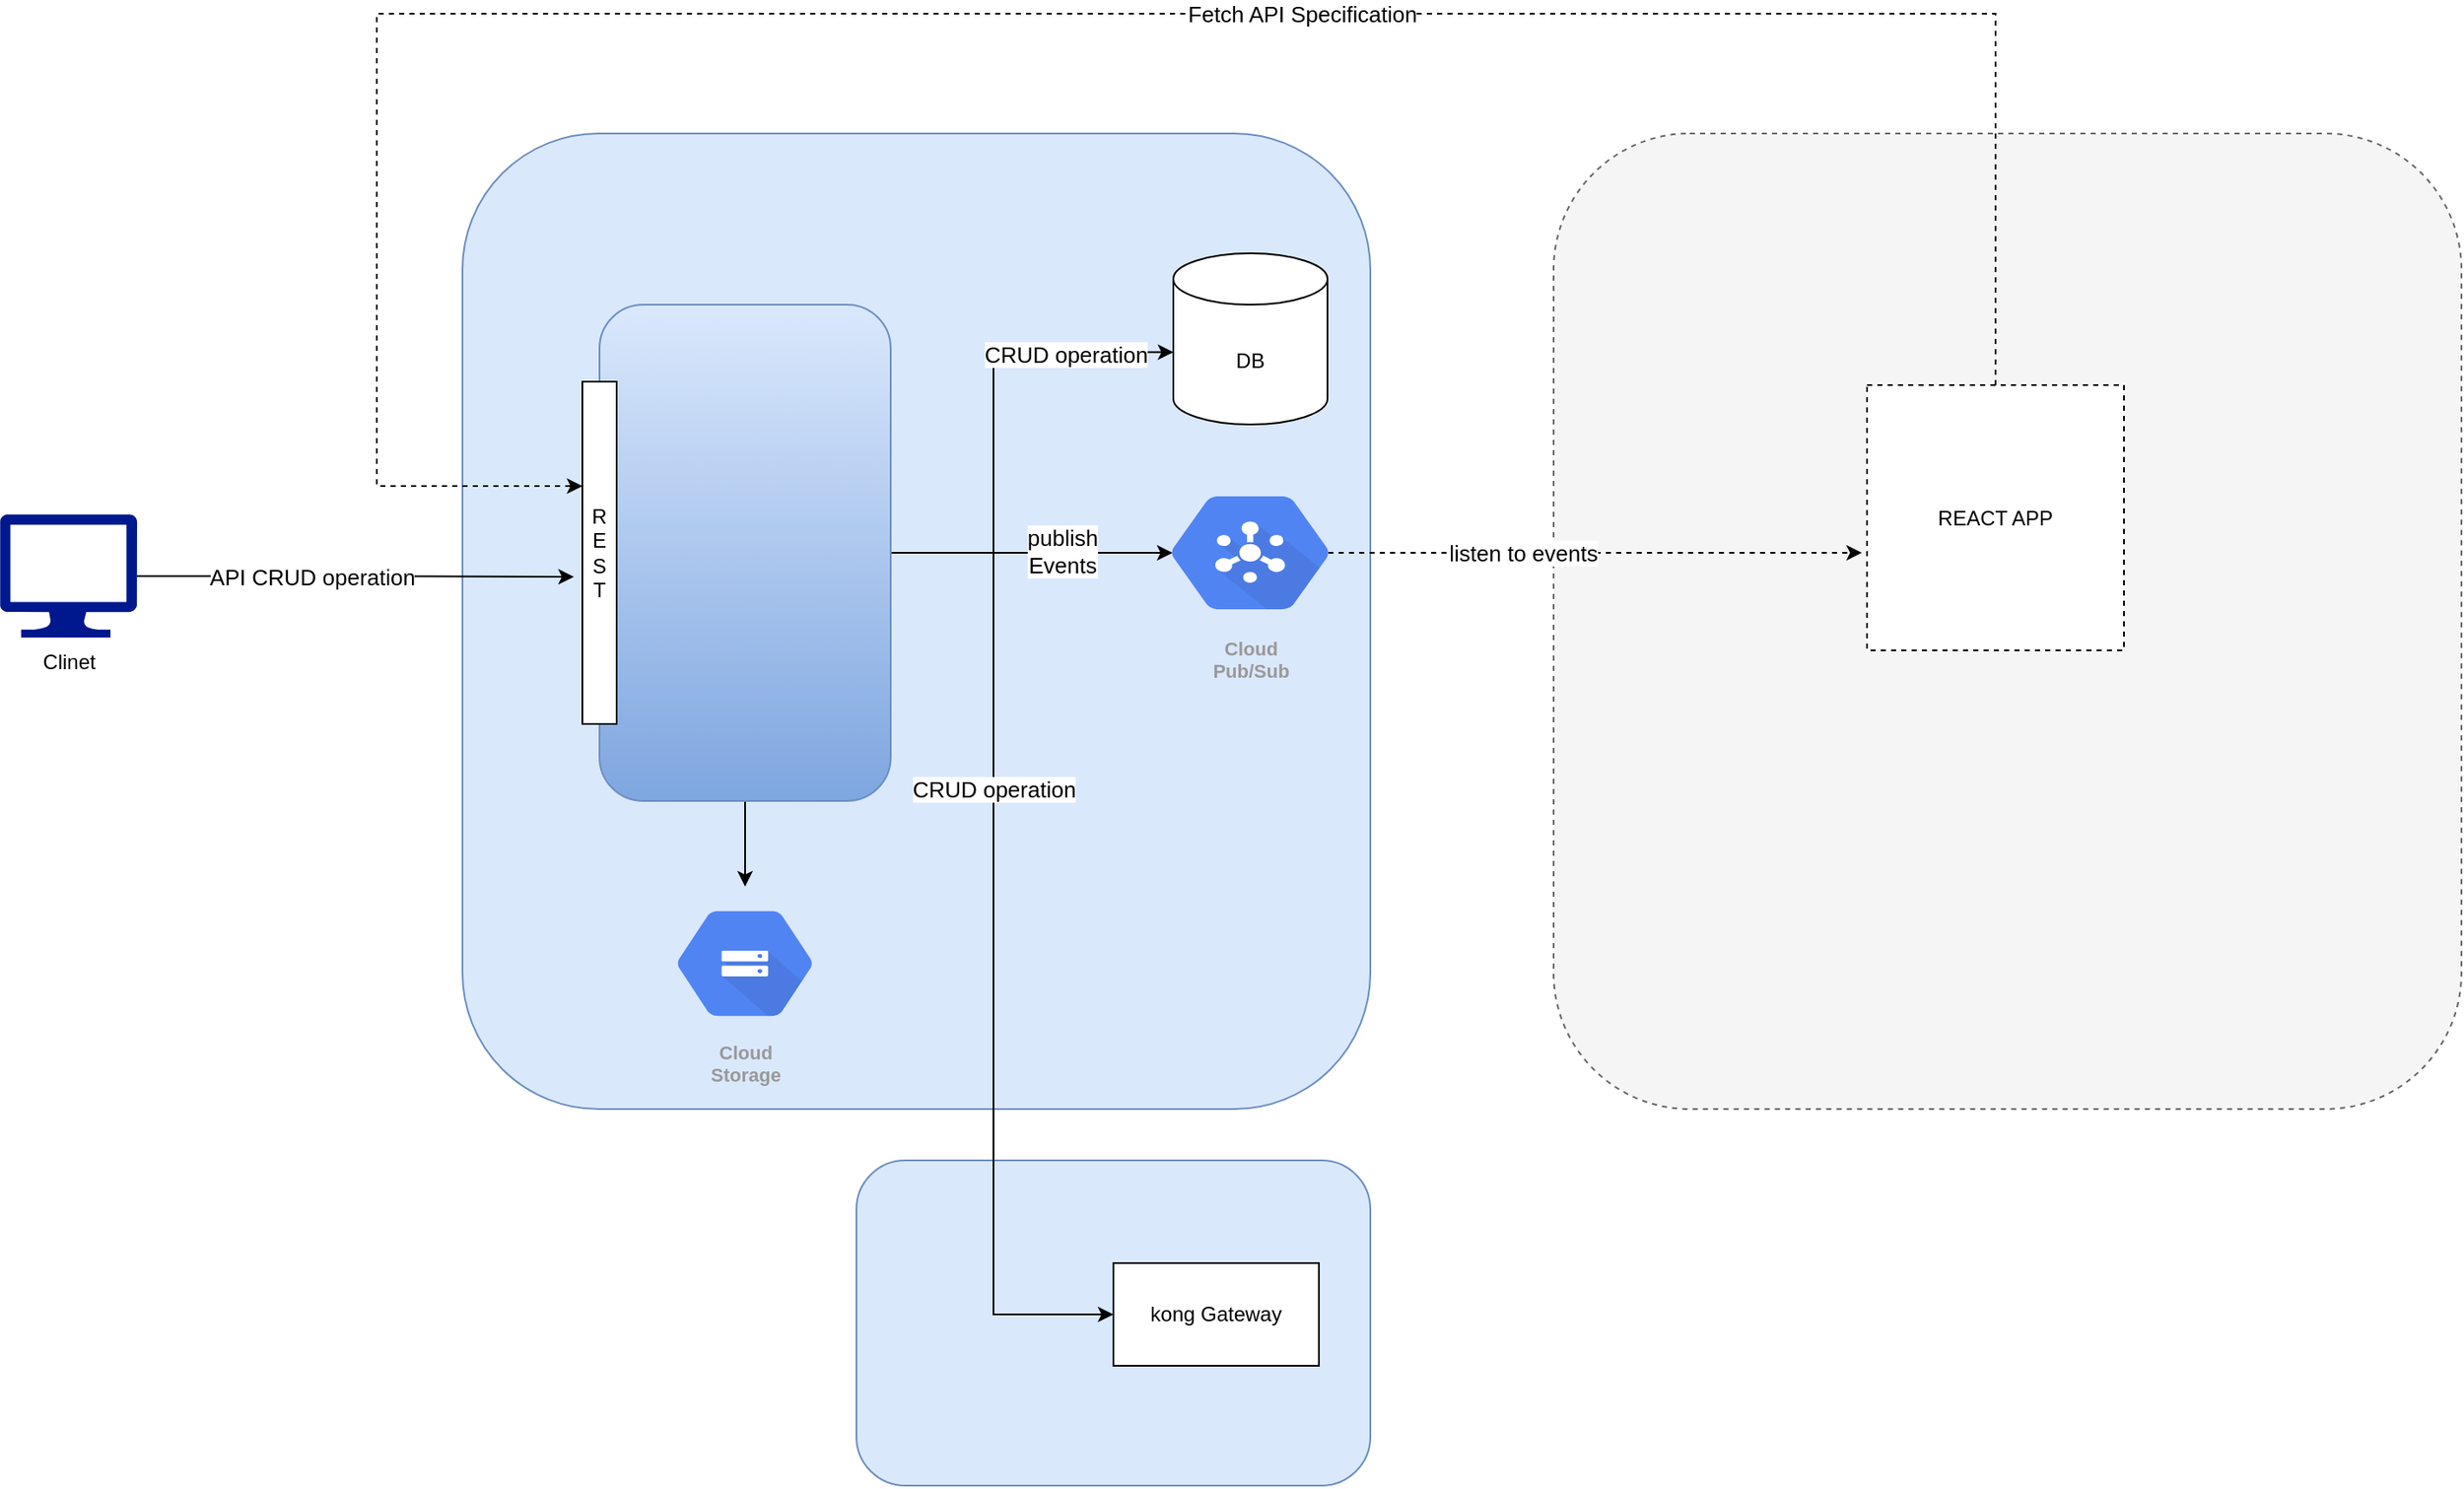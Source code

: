 <mxfile version="16.5.6" type="github"><diagram id="nqIfiNH1P2ZqjpkiBP_H" name="Page-1"><mxGraphModel dx="2222" dy="909" grid="1" gridSize="10" guides="1" tooltips="1" connect="1" arrows="1" fold="1" page="1" pageScale="1" pageWidth="827" pageHeight="1169" math="0" shadow="0"><root><mxCell id="0"/><mxCell id="1" parent="0"/><mxCell id="N5eEoTX--uOdIuIJssPW-21" value="" style="rounded=1;whiteSpace=wrap;html=1;fillColor=#dae8fc;strokeColor=#6c8ebf;" vertex="1" parent="1"><mxGeometry x="420" y="690" width="300" height="190" as="geometry"/></mxCell><mxCell id="N5eEoTX--uOdIuIJssPW-15" value="" style="rounded=1;whiteSpace=wrap;html=1;dashed=1;fillColor=#f5f5f5;strokeColor=#666666;fontColor=#333333;" vertex="1" parent="1"><mxGeometry x="827" y="90" width="530" height="570" as="geometry"/></mxCell><mxCell id="N5eEoTX--uOdIuIJssPW-14" value="" style="rounded=1;whiteSpace=wrap;html=1;fillColor=#dae8fc;strokeColor=#6c8ebf;" vertex="1" parent="1"><mxGeometry x="190" y="90" width="530" height="570" as="geometry"/></mxCell><mxCell id="N5eEoTX--uOdIuIJssPW-5" style="edgeStyle=orthogonalEdgeStyle;rounded=0;orthogonalLoop=1;jettySize=auto;html=1;entryX=0;entryY=0.578;entryDx=0;entryDy=0;entryPerimeter=0;" edge="1" parent="1" source="N5eEoTX--uOdIuIJssPW-1" target="N5eEoTX--uOdIuIJssPW-3"><mxGeometry relative="1" as="geometry"><Array as="points"><mxPoint x="500" y="335"/><mxPoint x="500" y="218"/></Array></mxGeometry></mxCell><mxCell id="N5eEoTX--uOdIuIJssPW-26" value="CRUD operation" style="edgeLabel;html=1;align=center;verticalAlign=middle;resizable=0;points=[];fontSize=13;" vertex="1" connectable="0" parent="N5eEoTX--uOdIuIJssPW-5"><mxGeometry x="0.548" y="-1" relative="1" as="geometry"><mxPoint as="offset"/></mxGeometry></mxCell><mxCell id="N5eEoTX--uOdIuIJssPW-7" style="edgeStyle=orthogonalEdgeStyle;rounded=0;orthogonalLoop=1;jettySize=auto;html=1;entryX=0.175;entryY=0.5;entryDx=0;entryDy=0;entryPerimeter=0;" edge="1" parent="1" source="N5eEoTX--uOdIuIJssPW-1" target="N5eEoTX--uOdIuIJssPW-6"><mxGeometry relative="1" as="geometry"/></mxCell><mxCell id="N5eEoTX--uOdIuIJssPW-25" value="publish&lt;br&gt;Events" style="edgeLabel;html=1;align=center;verticalAlign=middle;resizable=0;points=[];fontSize=13;" vertex="1" connectable="0" parent="N5eEoTX--uOdIuIJssPW-7"><mxGeometry x="0.217" y="1" relative="1" as="geometry"><mxPoint as="offset"/></mxGeometry></mxCell><mxCell id="N5eEoTX--uOdIuIJssPW-9" style="edgeStyle=orthogonalEdgeStyle;rounded=0;orthogonalLoop=1;jettySize=auto;html=1;entryX=0;entryY=0.5;entryDx=0;entryDy=0;" edge="1" parent="1" source="N5eEoTX--uOdIuIJssPW-1" target="N5eEoTX--uOdIuIJssPW-8"><mxGeometry relative="1" as="geometry"><Array as="points"><mxPoint x="500" y="335"/><mxPoint x="500" y="780"/></Array></mxGeometry></mxCell><mxCell id="N5eEoTX--uOdIuIJssPW-27" value="CRUD operation" style="edgeLabel;html=1;align=center;verticalAlign=middle;resizable=0;points=[];fontSize=13;" vertex="1" connectable="0" parent="N5eEoTX--uOdIuIJssPW-9"><mxGeometry x="-0.311" relative="1" as="geometry"><mxPoint as="offset"/></mxGeometry></mxCell><mxCell id="N5eEoTX--uOdIuIJssPW-11" value="" style="edgeStyle=orthogonalEdgeStyle;rounded=0;orthogonalLoop=1;jettySize=auto;html=1;" edge="1" parent="1" source="N5eEoTX--uOdIuIJssPW-1" target="N5eEoTX--uOdIuIJssPW-10"><mxGeometry relative="1" as="geometry"/></mxCell><mxCell id="N5eEoTX--uOdIuIJssPW-1" value="" style="rounded=1;whiteSpace=wrap;html=1;fillColor=#dae8fc;strokeColor=#6c8ebf;gradientColor=#7ea6e0;" vertex="1" parent="1"><mxGeometry x="270" y="190" width="170" height="290" as="geometry"/></mxCell><mxCell id="N5eEoTX--uOdIuIJssPW-3" value="DB" style="shape=cylinder3;whiteSpace=wrap;html=1;boundedLbl=1;backgroundOutline=1;size=15;" vertex="1" parent="1"><mxGeometry x="605" y="160" width="90" height="100" as="geometry"/></mxCell><mxCell id="N5eEoTX--uOdIuIJssPW-4" value="R&lt;br&gt;E&lt;br&gt;S&lt;br&gt;T" style="rounded=0;whiteSpace=wrap;html=1;" vertex="1" parent="1"><mxGeometry x="260" y="235" width="20" height="200" as="geometry"/></mxCell><mxCell id="N5eEoTX--uOdIuIJssPW-18" style="edgeStyle=orthogonalEdgeStyle;rounded=0;orthogonalLoop=1;jettySize=auto;html=1;entryX=-0.02;entryY=0.632;entryDx=0;entryDy=0;entryPerimeter=0;exitX=0.825;exitY=0.5;exitDx=0;exitDy=0;exitPerimeter=0;dashed=1;" edge="1" parent="1" source="N5eEoTX--uOdIuIJssPW-6" target="N5eEoTX--uOdIuIJssPW-16"><mxGeometry relative="1" as="geometry"/></mxCell><mxCell id="N5eEoTX--uOdIuIJssPW-24" value="listen to events" style="edgeLabel;html=1;align=center;verticalAlign=middle;resizable=0;points=[];fontSize=13;" vertex="1" connectable="0" parent="N5eEoTX--uOdIuIJssPW-18"><mxGeometry x="-0.167" y="3" relative="1" as="geometry"><mxPoint x="-16" y="3" as="offset"/></mxGeometry></mxCell><mxCell id="N5eEoTX--uOdIuIJssPW-6" value="Cloud&#10;Pub/Sub" style="sketch=0;html=1;fillColor=#5184F3;strokeColor=none;verticalAlign=top;labelPosition=center;verticalLabelPosition=bottom;align=center;spacingTop=-6;fontSize=11;fontStyle=1;fontColor=#999999;shape=mxgraph.gcp2.hexIcon;prIcon=cloud_pubsub" vertex="1" parent="1"><mxGeometry x="580" y="286.44" width="140" height="97.13" as="geometry"/></mxCell><mxCell id="N5eEoTX--uOdIuIJssPW-8" value="kong Gateway" style="rounded=0;whiteSpace=wrap;html=1;" vertex="1" parent="1"><mxGeometry x="570" y="750" width="120" height="60" as="geometry"/></mxCell><mxCell id="N5eEoTX--uOdIuIJssPW-10" value="Cloud&#10;Storage" style="sketch=0;html=1;fillColor=#5184F3;strokeColor=none;verticalAlign=top;labelPosition=center;verticalLabelPosition=bottom;align=center;spacingTop=-6;fontSize=11;fontStyle=1;fontColor=#999999;shape=mxgraph.gcp2.hexIcon;prIcon=cloud_storage" vertex="1" parent="1"><mxGeometry x="295" y="530" width="120" height="90" as="geometry"/></mxCell><mxCell id="N5eEoTX--uOdIuIJssPW-13" style="edgeStyle=orthogonalEdgeStyle;rounded=0;orthogonalLoop=1;jettySize=auto;html=1;entryX=-0.25;entryY=0.57;entryDx=0;entryDy=0;entryPerimeter=0;" edge="1" parent="1" source="N5eEoTX--uOdIuIJssPW-12" target="N5eEoTX--uOdIuIJssPW-4"><mxGeometry relative="1" as="geometry"/></mxCell><mxCell id="N5eEoTX--uOdIuIJssPW-22" value="&lt;font style=&quot;font-size: 13px&quot;&gt;API CRUD operation&lt;/font&gt;" style="edgeLabel;html=1;align=center;verticalAlign=middle;resizable=0;points=[];" vertex="1" connectable="0" parent="N5eEoTX--uOdIuIJssPW-13"><mxGeometry x="-0.092" y="4" relative="1" as="geometry"><mxPoint x="-14" y="4" as="offset"/></mxGeometry></mxCell><mxCell id="N5eEoTX--uOdIuIJssPW-12" value="Clinet" style="sketch=0;aspect=fixed;pointerEvents=1;shadow=0;dashed=0;html=1;strokeColor=none;labelPosition=center;verticalLabelPosition=bottom;verticalAlign=top;align=center;fillColor=#00188D;shape=mxgraph.azure.computer" vertex="1" parent="1"><mxGeometry x="-80" y="312.56" width="80" height="72" as="geometry"/></mxCell><mxCell id="N5eEoTX--uOdIuIJssPW-19" style="edgeStyle=orthogonalEdgeStyle;rounded=0;orthogonalLoop=1;jettySize=auto;html=1;entryX=0;entryY=0.305;entryDx=0;entryDy=0;entryPerimeter=0;dashed=1;" edge="1" parent="1" source="N5eEoTX--uOdIuIJssPW-16" target="N5eEoTX--uOdIuIJssPW-4"><mxGeometry relative="1" as="geometry"><Array as="points"><mxPoint x="1085" y="20"/><mxPoint x="140" y="20"/><mxPoint x="140" y="296"/></Array></mxGeometry></mxCell><mxCell id="N5eEoTX--uOdIuIJssPW-23" value="Fetch API Specification" style="edgeLabel;html=1;align=center;verticalAlign=middle;resizable=0;points=[];fontSize=13;" vertex="1" connectable="0" parent="N5eEoTX--uOdIuIJssPW-19"><mxGeometry x="-0.354" y="4" relative="1" as="geometry"><mxPoint x="-119" y="-4" as="offset"/></mxGeometry></mxCell><mxCell id="N5eEoTX--uOdIuIJssPW-16" value="REACT APP" style="rounded=0;whiteSpace=wrap;html=1;dashed=1;" vertex="1" parent="1"><mxGeometry x="1010" y="237" width="150" height="155" as="geometry"/></mxCell></root></mxGraphModel></diagram></mxfile>